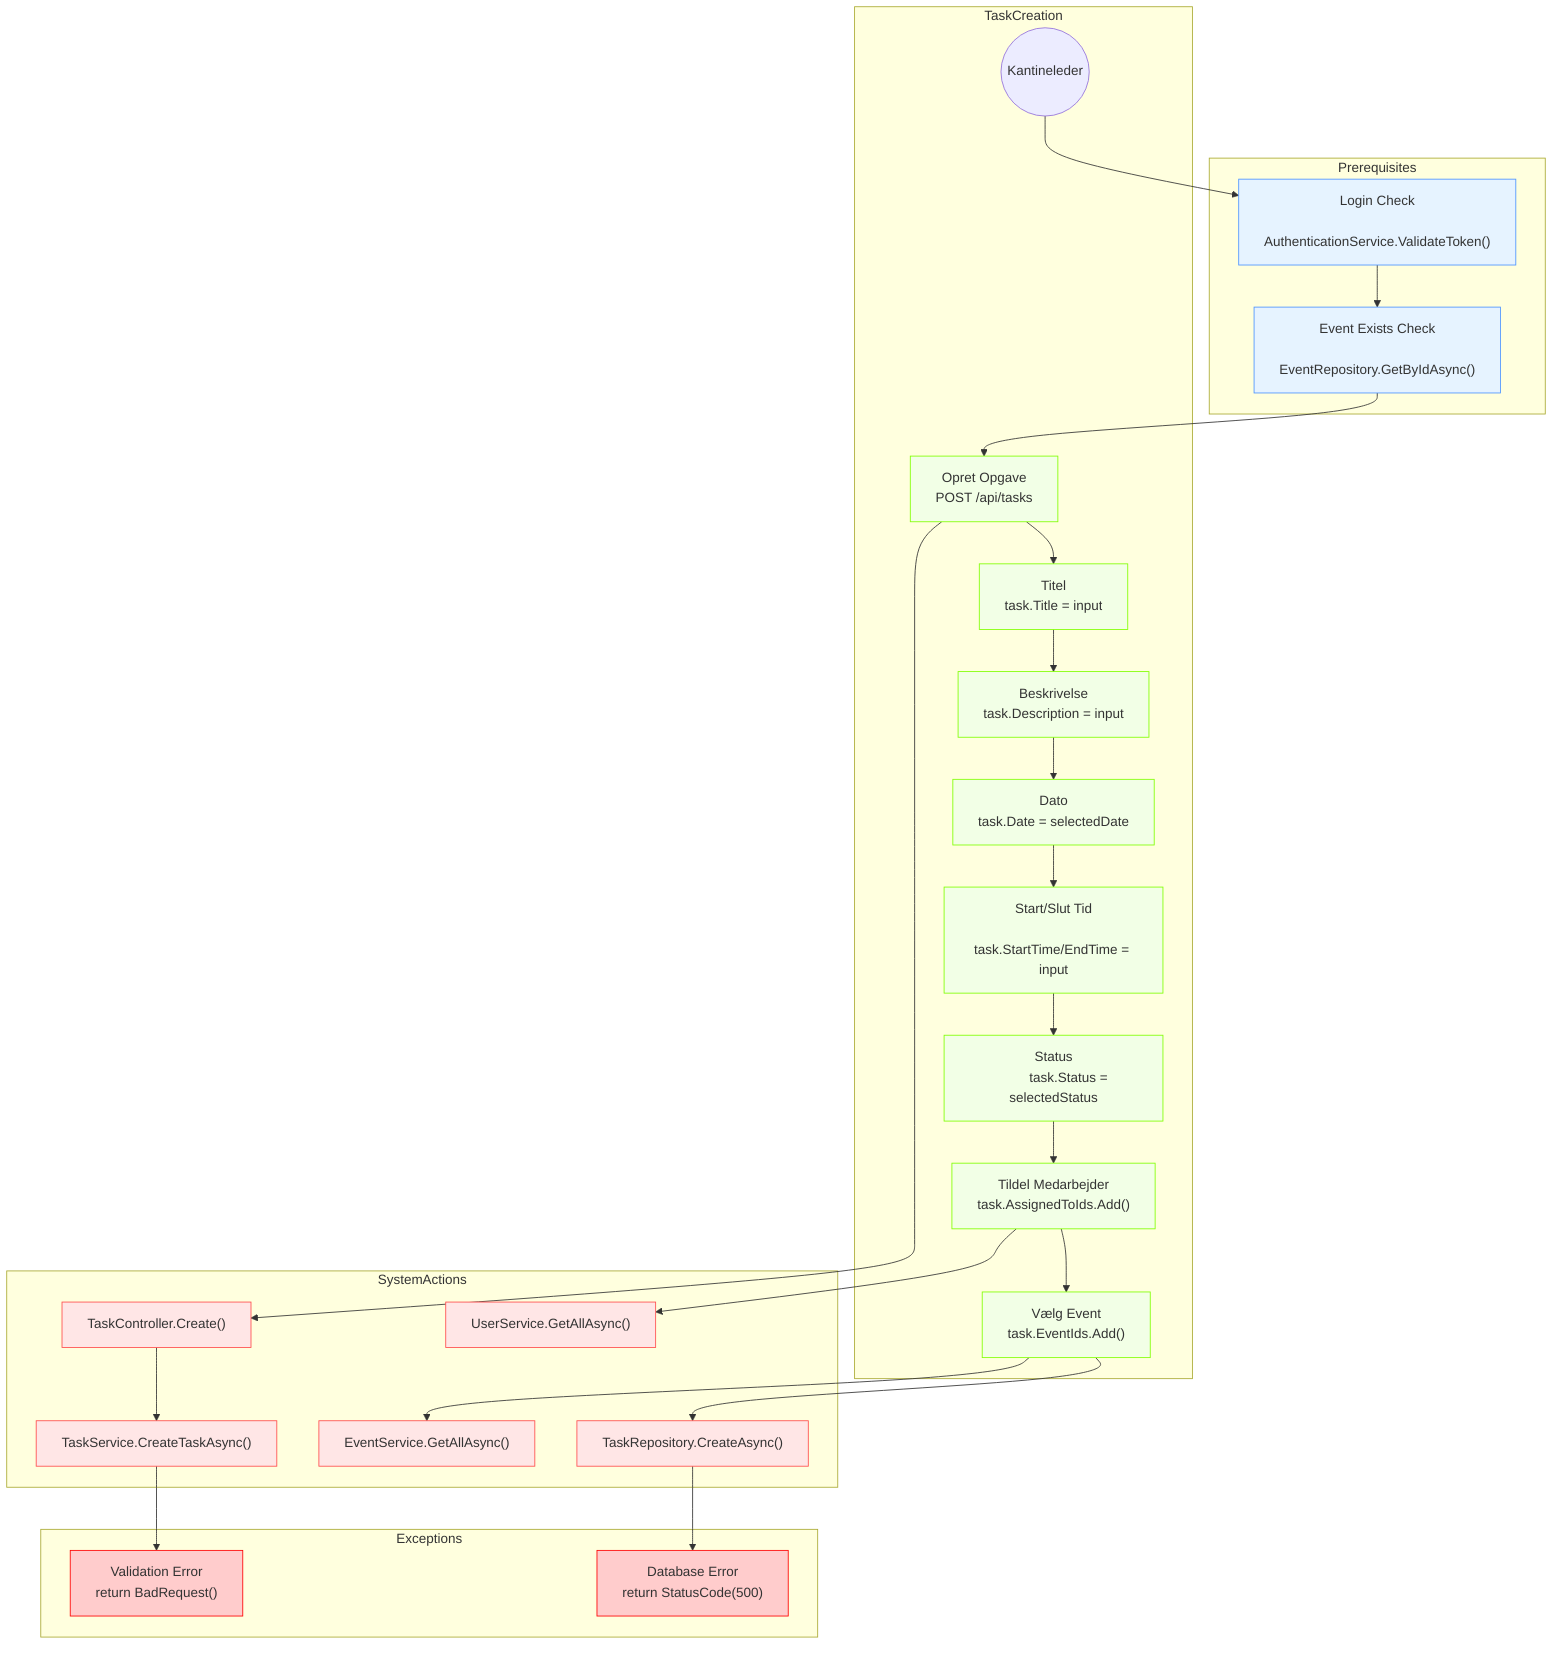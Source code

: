 graph TB
     subgraph Prerequisites
         Login["Login Check
         AuthenticationService.ValidateToken()"]
         EventExists["Event Exists Check
         EventRepository.GetByIdAsync()"]
     end

     subgraph TaskCreation
         Actor((Kantineleder))

         CreateTask["Opret Opgave
         POST /api/tasks"]

         FillTitle["Titel
         task.Title = input"]

         FillDesc["Beskrivelse
         task.Description = input"]

         SetDate["Dato
         task.Date = selectedDate"]

         SetTime["Start/Slut Tid
         task.StartTime/EndTime = input"]

         SetStatus["Status
         task.Status = selectedStatus"]

         AssignUser["Tildel Medarbejder
         task.AssignedToIds.Add()"]

         SelectEvent["Vælg Event
         task.EventIds.Add()"]
     end

     subgraph SystemActions
         TaskController["TaskController.Create()"]
         TaskService["TaskService.CreateTaskAsync()"]
         LoadEvents["EventService.GetAllAsync()"]
         LoadUsers["UserService.GetAllAsync()"]
         SaveTask["TaskRepository.CreateAsync()"]
     end

     subgraph Exceptions
         ValidationError["Validation Error
         return BadRequest()"]
         DBError["Database Error
         return StatusCode(500)"]
     end

     %% Relationships
     Actor --> Login
     Login --> EventExists
     EventExists --> CreateTask

     CreateTask --> TaskController
     TaskController --> TaskService

     CreateTask --> FillTitle
     FillTitle --> FillDesc
     FillDesc --> SetDate
     SetDate --> SetTime
     SetTime --> SetStatus
     SetStatus --> AssignUser
     AssignUser --> SelectEvent

     AssignUser --> LoadUsers
     SelectEvent --> LoadEvents
     SelectEvent --> SaveTask

     TaskService --> ValidationError
     SaveTask --> DBError

     %% Styling
     classDef prerequisite fill:#e6f3ff,stroke:#4d94ff
     classDef userAction fill:#f2ffe6,stroke:#80ff00
     classDef systemAction fill:#ffe6e6,stroke:#ff4d4d
     classDef error fill:#ffcccc,stroke:#ff0000

     class Login,EventExists prerequisite
     class CreateTask,FillTitle,FillDesc,SetDate,SetTime,SetStatus,AssignUser,SelectEvent userAction
     class TaskController,TaskService,LoadEvents,LoadUsers,SaveTask systemAction
     class ValidationError,DBError error